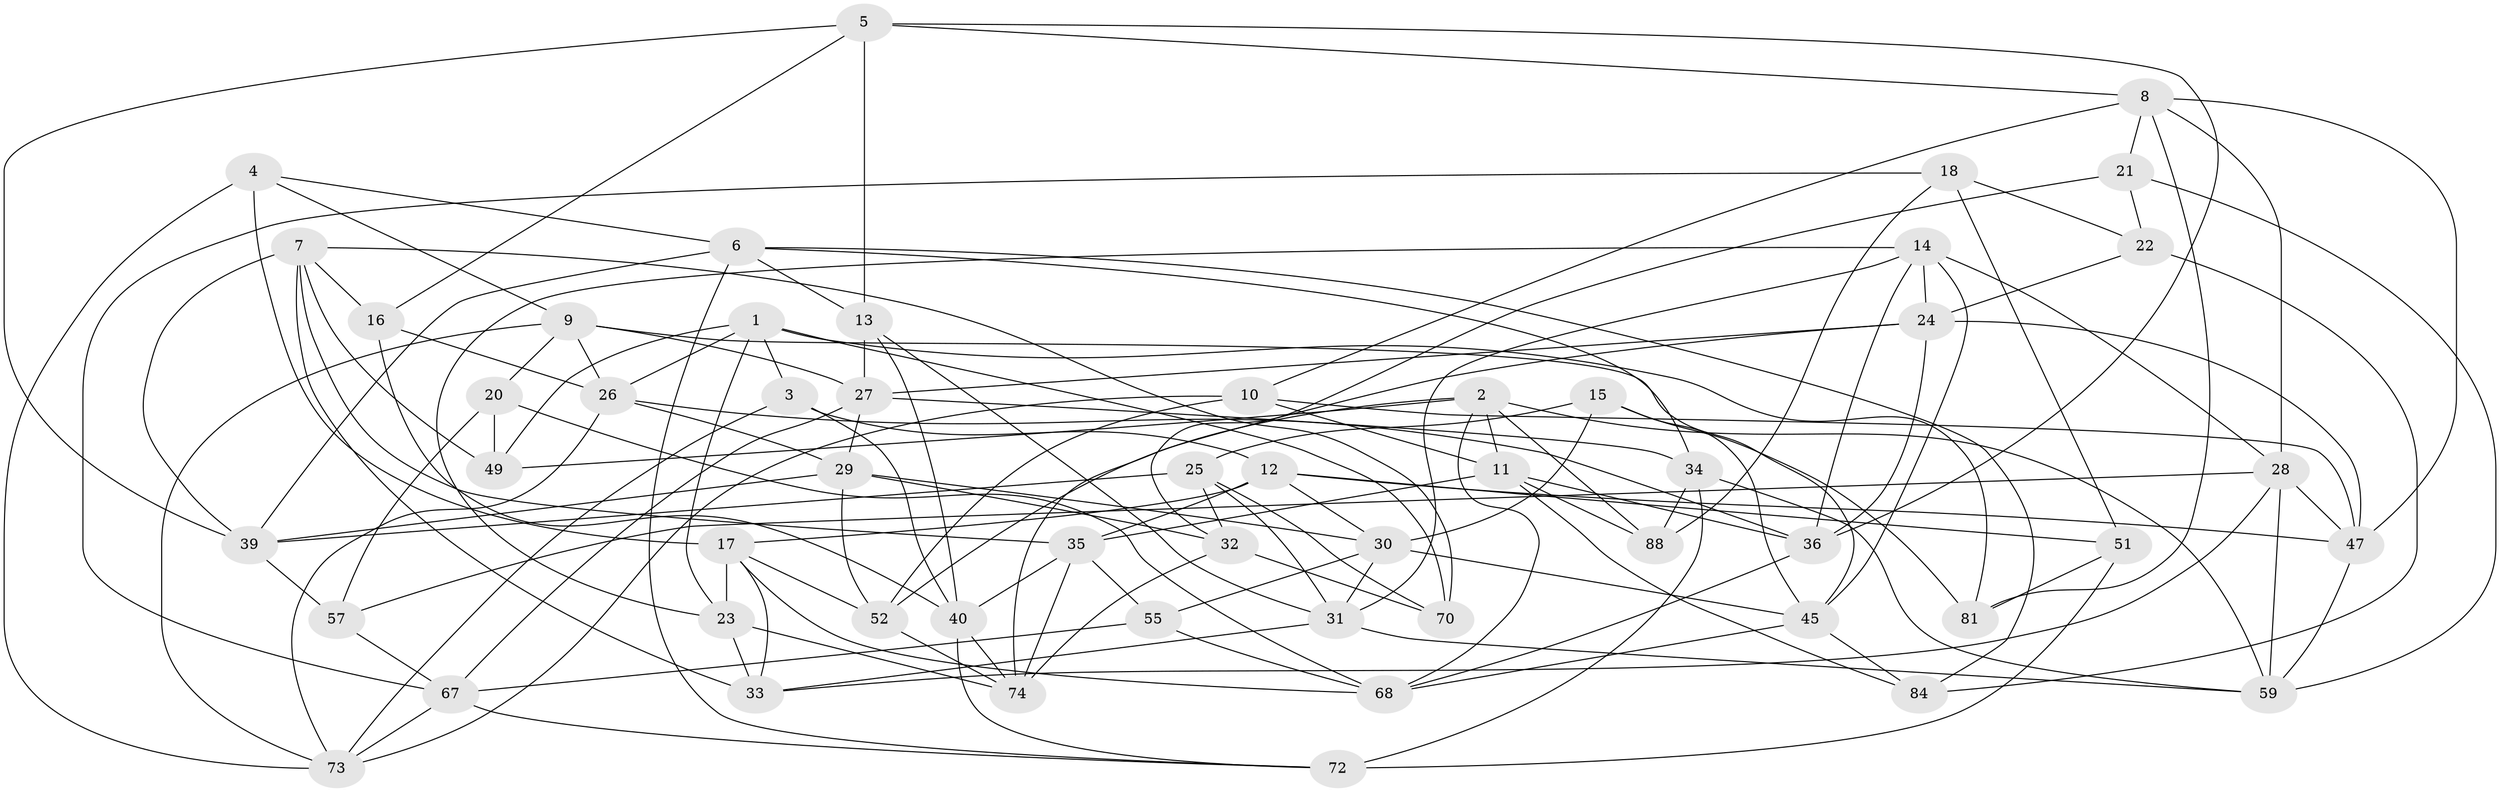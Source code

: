 // original degree distribution, {4: 1.0}
// Generated by graph-tools (version 1.1) at 2025/11/02/27/25 16:11:50]
// undirected, 54 vertices, 141 edges
graph export_dot {
graph [start="1"]
  node [color=gray90,style=filled];
  1 [super="+56"];
  2 [super="+91"];
  3;
  4;
  5 [super="+79"];
  6 [super="+48"];
  7 [super="+60"];
  8 [super="+50"];
  9 [super="+75"];
  10 [super="+53"];
  11 [super="+42"];
  12 [super="+82"];
  13 [super="+78"];
  14 [super="+85"];
  15;
  16;
  17 [super="+19"];
  18;
  20;
  21;
  22;
  23 [super="+92"];
  24 [super="+65"];
  25 [super="+61"];
  26 [super="+77"];
  27 [super="+37"];
  28 [super="+44"];
  29 [super="+43"];
  30 [super="+83"];
  31 [super="+46"];
  32 [super="+90"];
  33 [super="+38"];
  34 [super="+66"];
  35 [super="+64"];
  36 [super="+58"];
  39 [super="+89"];
  40 [super="+41"];
  45 [super="+54"];
  47 [super="+63"];
  49;
  51;
  52 [super="+80"];
  55;
  57;
  59 [super="+62"];
  67 [super="+69"];
  68 [super="+71"];
  70;
  72 [super="+76"];
  73 [super="+86"];
  74 [super="+87"];
  81;
  84;
  88;
  1 -- 3;
  1 -- 81;
  1 -- 70;
  1 -- 49;
  1 -- 26;
  1 -- 23;
  2 -- 11;
  2 -- 59;
  2 -- 49;
  2 -- 88;
  2 -- 68;
  2 -- 52;
  3 -- 12;
  3 -- 40;
  3 -- 73;
  4 -- 9;
  4 -- 73;
  4 -- 17;
  4 -- 6;
  5 -- 16;
  5 -- 8;
  5 -- 13 [weight=2];
  5 -- 39;
  5 -- 36;
  6 -- 34;
  6 -- 84;
  6 -- 39;
  6 -- 13;
  6 -- 72;
  7 -- 70;
  7 -- 35;
  7 -- 33;
  7 -- 16;
  7 -- 49;
  7 -- 39;
  8 -- 81;
  8 -- 21;
  8 -- 10;
  8 -- 28;
  8 -- 47;
  9 -- 27;
  9 -- 73;
  9 -- 20;
  9 -- 45;
  9 -- 26;
  10 -- 52 [weight=2];
  10 -- 11;
  10 -- 73;
  10 -- 47;
  11 -- 88;
  11 -- 35;
  11 -- 36;
  11 -- 84;
  12 -- 51;
  12 -- 35;
  12 -- 30;
  12 -- 47;
  12 -- 17;
  13 -- 31;
  13 -- 27;
  13 -- 40;
  14 -- 28;
  14 -- 24;
  14 -- 45;
  14 -- 31;
  14 -- 36;
  14 -- 23;
  15 -- 25;
  15 -- 81;
  15 -- 30;
  15 -- 45;
  16 -- 40;
  16 -- 26;
  17 -- 52;
  17 -- 33;
  17 -- 23;
  17 -- 68;
  18 -- 22;
  18 -- 88;
  18 -- 51;
  18 -- 67;
  20 -- 49;
  20 -- 68;
  20 -- 57;
  21 -- 59;
  21 -- 32;
  21 -- 22;
  22 -- 84;
  22 -- 24;
  23 -- 33 [weight=2];
  23 -- 74;
  24 -- 74;
  24 -- 27;
  24 -- 36;
  24 -- 47;
  25 -- 31;
  25 -- 70;
  25 -- 32 [weight=2];
  25 -- 39;
  26 -- 36;
  26 -- 73;
  26 -- 29;
  27 -- 34;
  27 -- 67;
  27 -- 29;
  28 -- 57;
  28 -- 33;
  28 -- 59;
  28 -- 47;
  29 -- 39;
  29 -- 30;
  29 -- 52;
  29 -- 32;
  30 -- 31;
  30 -- 55;
  30 -- 45;
  31 -- 33;
  31 -- 59;
  32 -- 70;
  32 -- 74;
  34 -- 72 [weight=2];
  34 -- 88;
  34 -- 59;
  35 -- 74;
  35 -- 40;
  35 -- 55;
  36 -- 68;
  39 -- 57;
  40 -- 72;
  40 -- 74;
  45 -- 84;
  45 -- 68;
  47 -- 59;
  51 -- 81;
  51 -- 72;
  52 -- 74;
  55 -- 67;
  55 -- 68;
  57 -- 67;
  67 -- 72;
  67 -- 73;
}
